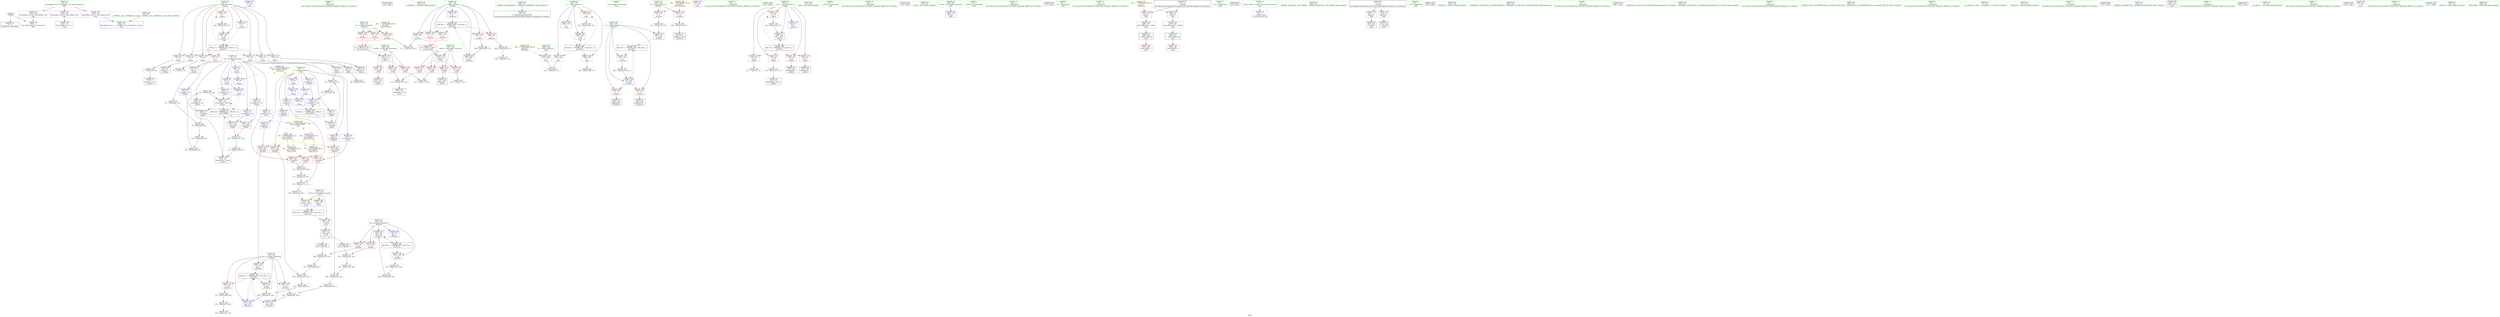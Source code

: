 digraph "SVFG" {
	label="SVFG";

	Node0x556f890fd110 [shape=record,color=grey,label="{NodeID: 0\nNullPtr}"];
	Node0x556f890fd110 -> Node0x556f8911bc30[style=solid];
	Node0x556f890fd110 -> Node0x556f891229b0[style=solid];
	Node0x556f8911ff30 [shape=record,color=grey,label="{NodeID: 263\n102 = Binary(101, 86, )\n}"];
	Node0x556f8911ff30 -> Node0x556f89122f90[style=solid];
	Node0x556f89123540 [shape=record,color=blue,label="{NodeID: 180\n143\<--160\nretval\<--\n_Z1Cii\n}"];
	Node0x556f89123540 -> Node0x556f891392a0[style=dashed];
	Node0x556f8911aff0 [shape=record,color=purple,label="{NodeID: 97\n333\<--22\n\<--.str.1\nmain\n}"];
	Node0x556f891187b0 [shape=record,color=green,label="{NodeID: 14\n160\<--1\n\<--dummyObj\nCan only get source location for instruction, argument, global var or function.}"];
	Node0x556f8914add0 [shape=record,color=black,label="{NodeID: 360\n325 = PHI()\n}"];
	Node0x556f8912bfb0 [shape=record,color=grey,label="{NodeID: 277\n252 = Binary(250, 251, )\n}"];
	Node0x556f8912bfb0 -> Node0x556f8912c130[style=solid];
	Node0x556f8911abc0 [shape=record,color=red,label="{NodeID: 111\n87\<--56\n\<--i\n_Z3prev\n}"];
	Node0x556f8911abc0 -> Node0x556f8911c1d0[style=solid];
	Node0x556f891195b0 [shape=record,color=green,label="{NodeID: 28\n56\<--57\ni\<--i_field_insensitive\n_Z3prev\n}"];
	Node0x556f891195b0 -> Node0x556f8911a950[style=solid];
	Node0x556f891195b0 -> Node0x556f8911aa20[style=solid];
	Node0x556f891195b0 -> Node0x556f8911aaf0[style=solid];
	Node0x556f891195b0 -> Node0x556f8911abc0[style=solid];
	Node0x556f891195b0 -> Node0x556f8911ac90[style=solid];
	Node0x556f891195b0 -> Node0x556f8911ad60[style=solid];
	Node0x556f891195b0 -> Node0x556f8911ae30[style=solid];
	Node0x556f891195b0 -> Node0x556f89120040[style=solid];
	Node0x556f891195b0 -> Node0x556f89122df0[style=solid];
	Node0x556f891195b0 -> Node0x556f89123060[style=solid];
	Node0x556f89120860 [shape=record,color=red,label="{NodeID: 125\n182\<--143\n\<--retval\n_Z1Cii\n}"];
	Node0x556f89120860 -> Node0x556f8911cac0[style=solid];
	Node0x556f8911a1a0 [shape=record,color=green,label="{NodeID: 42\n274\<--275\n_ZNSolsEx\<--_ZNSolsEx_field_insensitive\n}"];
	Node0x556f891213c0 [shape=record,color=red,label="{NodeID: 139\n232\<--189\n\<--m\n_Z5solvev\n|{<s0>5}}"];
	Node0x556f891213c0:s0 -> Node0x556f8914b1a0[style=solid,color=red];
	Node0x556f8911bf30 [shape=record,color=black,label="{NodeID: 56\n39\<--40\n\<--_ZNSt8ios_base4InitD1Ev\nCan only get source location for instruction, argument, global var or function.}"];
	Node0x556f8913c020 [shape=record,color=yellow,style=double,label="{NodeID: 319\n36V_1 = ENCHI(MR_36V_0)\npts\{289 \}\nFun[main]}"];
	Node0x556f8913c020 -> Node0x556f89122330[style=dashed];
	Node0x556f89121f20 [shape=record,color=red,label="{NodeID: 153\n249\<--197\n\<--i\n_Z5solvev\n|{<s0>6}}"];
	Node0x556f89121f20:s0 -> Node0x556f8914b4a0[style=solid,color=red];
	Node0x556f8911cac0 [shape=record,color=black,label="{NodeID: 70\n140\<--182\n_Z1Cii_ret\<--\n_Z1Cii\n|{<s0>5|<s1>6}}"];
	Node0x556f8911cac0:s0 -> Node0x556f8914a7d0[style=solid,color=blue];
	Node0x556f8911cac0:s1 -> Node0x556f8914a990[style=solid,color=blue];
	Node0x556f89128720 [shape=record,color=grey,label="{NodeID: 250\n127 = Binary(126, 86, )\n}"];
	Node0x556f89128720 -> Node0x556f89123200[style=solid];
	Node0x556f89122ab0 [shape=record,color=blue,label="{NodeID: 167\n60\<--62\n\<--\n_Z3prev\n}"];
	Node0x556f89122ab0 -> Node0x556f89122b80[style=dashed];
	Node0x556f8911d620 [shape=record,color=purple,label="{NodeID: 84\n206\<--8\narrayidx\<--f\n_Z5solvev\n}"];
	Node0x556f8911d620 -> Node0x556f891220c0[style=solid];
	Node0x556f890fd260 [shape=record,color=green,label="{NodeID: 1\n7\<--1\n__dso_handle\<--dummyObj\nGlob }"];
	Node0x556f8912ac30 [shape=record,color=grey,label="{NodeID: 264\n211 = Binary(70, 210, )\n}"];
	Node0x556f8912ac30 -> Node0x556f89123880[style=solid];
	Node0x556f89123610 [shape=record,color=blue,label="{NodeID: 181\n143\<--179\nretval\<--rem7\n_Z1Cii\n}"];
	Node0x556f89123610 -> Node0x556f891392a0[style=dashed];
	Node0x556f8911b0c0 [shape=record,color=purple,label="{NodeID: 98\n336\<--24\n\<--.str.2\nmain\n}"];
	Node0x556f891188b0 [shape=record,color=green,label="{NodeID: 15\n221\<--1\n\<--dummyObj\nCan only get source location for instruction, argument, global var or function.}"];
	Node0x556f8914af00 [shape=record,color=black,label="{NodeID: 361\n330 = PHI()\n}"];
	Node0x556f8912c130 [shape=record,color=grey,label="{NodeID: 278\n253 = Binary(252, 86, )\n}"];
	Node0x556f8912c130 -> Node0x556f8912b9b0[style=solid];
	Node0x556f8911ac90 [shape=record,color=red,label="{NodeID: 112\n91\<--56\n\<--i\n_Z3prev\n}"];
	Node0x556f8911ac90 -> Node0x556f8911c2a0[style=solid];
	Node0x556f89119680 [shape=record,color=green,label="{NodeID: 29\n58\<--59\ni13\<--i13_field_insensitive\n_Z3prev\n}"];
	Node0x556f89119680 -> Node0x556f89120110[style=solid];
	Node0x556f89119680 -> Node0x556f891201e0[style=solid];
	Node0x556f89119680 -> Node0x556f891202b0[style=solid];
	Node0x556f89119680 -> Node0x556f89120380[style=solid];
	Node0x556f89119680 -> Node0x556f89120450[style=solid];
	Node0x556f89119680 -> Node0x556f89123130[style=solid];
	Node0x556f89119680 -> Node0x556f891232d0[style=solid];
	Node0x556f891374a0 [shape=record,color=black,label="{NodeID: 292\nMR_22V_3 = PHI(MR_22V_5, MR_22V_2, )\npts\{192 \}\n}"];
	Node0x556f891374a0 -> Node0x556f89121560[style=dashed];
	Node0x556f891374a0 -> Node0x556f89121630[style=dashed];
	Node0x556f891374a0 -> Node0x556f89121700[style=dashed];
	Node0x556f891374a0 -> Node0x556f89123bc0[style=dashed];
	Node0x556f891374a0 -> Node0x556f89123c90[style=dashed];
	Node0x556f89120930 [shape=record,color=red,label="{NodeID: 126\n156\<--145\n\<--n.addr\n_Z1Cii\n}"];
	Node0x556f89120930 -> Node0x556f8912cbb0[style=solid];
	Node0x556f8911a2a0 [shape=record,color=green,label="{NodeID: 43\n283\<--284\nmain\<--main_field_insensitive\n}"];
	Node0x556f8913ac20 [shape=record,color=yellow,style=double,label="{NodeID: 306\n6V_1 = ENCHI(MR_6V_0)\npts\{110000 \}\nFun[_Z5solvev]|{|<s3>5|<s4>6}}"];
	Node0x556f8913ac20 -> Node0x556f891220c0[style=dashed];
	Node0x556f8913ac20 -> Node0x556f89122190[style=dashed];
	Node0x556f8913ac20 -> Node0x556f89122260[style=dashed];
	Node0x556f8913ac20:s3 -> Node0x556f8913b8c0[style=dashed,color=red];
	Node0x556f8913ac20:s4 -> Node0x556f8913b8c0[style=dashed,color=red];
	Node0x556f89121490 [shape=record,color=red,label="{NodeID: 140\n248\<--189\n\<--m\n_Z5solvev\n|{<s0>6}}"];
	Node0x556f89121490:s0 -> Node0x556f8914b1a0[style=solid,color=red];
	Node0x556f8911c030 [shape=record,color=black,label="{NodeID: 57\n79\<--77\nidxprom\<--sub\n_Z3prev\n}"];
	Node0x556f89121ff0 [shape=record,color=red,label="{NodeID: 154\n265\<--197\n\<--i\n_Z5solvev\n}"];
	Node0x556f89121ff0 -> Node0x556f8912b3b0[style=solid];
	Node0x556f8911cb90 [shape=record,color=black,label="{NodeID: 71\n205\<--204\nidxprom\<--mul\n_Z5solvev\n}"];
	Node0x556f891288a0 [shape=record,color=grey,label="{NodeID: 251\n229 = Binary(228, 70, )\n}"];
	Node0x556f891288a0 -> Node0x556f8912c5b0[style=solid];
	Node0x556f89122b80 [shape=record,color=blue,label="{NodeID: 168\n63\<--62\n\<--\n_Z3prev\n}"];
	Node0x556f89122b80 -> Node0x556f891205f0[style=dashed];
	Node0x556f89122b80 -> Node0x556f89122f90[style=dashed];
	Node0x556f89122b80 -> Node0x556f89138da0[style=dashed];
	Node0x556f8911d6f0 [shape=record,color=purple,label="{NodeID: 85\n240\<--8\narrayidx9\<--f\n_Z5solvev\n}"];
	Node0x556f8911d6f0 -> Node0x556f89122190[style=solid];
	Node0x556f89117830 [shape=record,color=green,label="{NodeID: 2\n16\<--1\n_ZSt3cin\<--dummyObj\nGlob }"];
	Node0x556f8912adb0 [shape=record,color=grey,label="{NodeID: 265\n134 = Binary(133, 78, )\n}"];
	Node0x556f8912adb0 -> Node0x556f891232d0[style=solid];
	Node0x556f891236e0 [shape=record,color=blue,label="{NodeID: 182\n191\<--207\nans\<--\n_Z5solvev\n}"];
	Node0x556f891236e0 -> Node0x556f891374a0[style=dashed];
	Node0x556f8911b190 [shape=record,color=purple,label="{NodeID: 99\n362\<--26\nllvm.global_ctors_0\<--llvm.global_ctors\nGlob }"];
	Node0x556f8911b190 -> Node0x556f89122810[style=solid];
	Node0x556f891189b0 [shape=record,color=green,label="{NodeID: 16\n225\<--1\n\<--dummyObj\nCan only get source location for instruction, argument, global var or function.}"];
	Node0x556f8914b000 [shape=record,color=black,label="{NodeID: 362\n334 = PHI()\n}"];
	Node0x556f8912c2b0 [shape=record,color=grey,label="{NodeID: 279\n96 = Binary(86, 95, )\n}"];
	Node0x556f8911ad60 [shape=record,color=red,label="{NodeID: 113\n94\<--56\n\<--i\n_Z3prev\n}"];
	Node0x556f8911ad60 -> Node0x556f8911c370[style=solid];
	Node0x556f89119750 [shape=record,color=green,label="{NodeID: 30\n138\<--139\n_Z1Cii\<--_Z1Cii_field_insensitive\n}"];
	Node0x556f891379a0 [shape=record,color=black,label="{NodeID: 293\nMR_24V_3 = PHI(MR_24V_4, MR_24V_2, )\npts\{194 \}\n}"];
	Node0x556f891379a0 -> Node0x556f891217d0[style=dashed];
	Node0x556f891379a0 -> Node0x556f89123af0[style=dashed];
	Node0x556f89120a00 [shape=record,color=red,label="{NodeID: 127\n162\<--145\n\<--n.addr\n_Z1Cii\n}"];
	Node0x556f89120a00 -> Node0x556f8911c850[style=solid];
	Node0x556f8911a3a0 [shape=record,color=green,label="{NodeID: 44\n286\<--287\nretval\<--retval_field_insensitive\nmain\n}"];
	Node0x556f8911a3a0 -> Node0x556f89123e30[style=solid];
	Node0x556f8913ad00 [shape=record,color=yellow,style=double,label="{NodeID: 307\n8V_1 = ENCHI(MR_8V_0)\npts\{150000 \}\nFun[_Z5solvev]|{<s0>5|<s1>6}}"];
	Node0x556f8913ad00:s0 -> Node0x556f8913b9a0[style=dashed,color=red];
	Node0x556f8913ad00:s1 -> Node0x556f8913b9a0[style=dashed,color=red];
	Node0x556f89121560 [shape=record,color=red,label="{NodeID: 141\n244\<--191\n\<--ans\n_Z5solvev\n}"];
	Node0x556f89121560 -> Node0x556f8912c430[style=solid];
	Node0x556f8911c100 [shape=record,color=black,label="{NodeID: 58\n83\<--82\nconv\<--\n_Z3prev\n}"];
	Node0x556f8911c100 -> Node0x556f8911f030[style=solid];
	Node0x556f8913c1e0 [shape=record,color=yellow,style=double,label="{NodeID: 321\n40V_1 = ENCHI(MR_40V_0)\npts\{110000 150000 \}\nFun[main]|{<s0>11|<s1>11}}"];
	Node0x556f8913c1e0:s0 -> Node0x556f89122ab0[style=dashed,color=red];
	Node0x556f8913c1e0:s1 -> Node0x556f89122c50[style=dashed,color=red];
	Node0x556f891220c0 [shape=record,color=red,label="{NodeID: 155\n207\<--206\n\<--arrayidx\n_Z5solvev\n}"];
	Node0x556f891220c0 -> Node0x556f891236e0[style=solid];
	Node0x556f8911cc60 [shape=record,color=black,label="{NodeID: 72\n239\<--238\nidxprom8\<--\n_Z5solvev\n}"];
	Node0x556f89128a20 [shape=record,color=grey,label="{NodeID: 252\n77 = Binary(76, 78, )\n}"];
	Node0x556f89128a20 -> Node0x556f8911c030[style=solid];
	Node0x556f89122c50 [shape=record,color=blue,label="{NodeID: 169\n65\<--62\n\<--\n_Z3prev\n}"];
	Node0x556f89122c50 -> Node0x556f89122d20[style=dashed];
	Node0x556f8911d7c0 [shape=record,color=purple,label="{NodeID: 86\n256\<--8\narrayidx16\<--f\n_Z5solvev\n}"];
	Node0x556f8911d7c0 -> Node0x556f89122260[style=solid];
	Node0x556f891178c0 [shape=record,color=green,label="{NodeID: 3\n19\<--1\n_ZSt4cout\<--dummyObj\nGlob }"];
	Node0x556f8912af30 [shape=record,color=grey,label="{NodeID: 266\n270 = Binary(269, 86, )\n}"];
	Node0x556f8912af30 -> Node0x556f8912b0b0[style=solid];
	Node0x556f891237b0 [shape=record,color=blue,label="{NodeID: 183\n193\<--62\npw\<--\n_Z5solvev\n}"];
	Node0x556f891237b0 -> Node0x556f891379a0[style=dashed];
	Node0x556f8911b290 [shape=record,color=purple,label="{NodeID: 100\n363\<--26\nllvm.global_ctors_1\<--llvm.global_ctors\nGlob }"];
	Node0x556f8911b290 -> Node0x556f891228e0[style=solid];
	Node0x556f89118ab0 [shape=record,color=green,label="{NodeID: 17\n294\<--1\n\<--dummyObj\nCan only get source location for instruction, argument, global var or function.}"];
	Node0x556f8914b0d0 [shape=record,color=black,label="{NodeID: 363\n337 = PHI()\n}"];
	Node0x556f8912c430 [shape=record,color=grey,label="{NodeID: 280\n245 = Binary(244, 243, )\n}"];
	Node0x556f8912c430 -> Node0x556f89123bc0[style=solid];
	Node0x556f8911ae30 [shape=record,color=red,label="{NodeID: 114\n103\<--56\n\<--i\n_Z3prev\n}"];
	Node0x556f8911ae30 -> Node0x556f8911c440[style=solid];
	Node0x556f89119850 [shape=record,color=green,label="{NodeID: 31\n143\<--144\nretval\<--retval_field_insensitive\n_Z1Cii\n}"];
	Node0x556f89119850 -> Node0x556f89120860[style=solid];
	Node0x556f89119850 -> Node0x556f89123540[style=solid];
	Node0x556f89119850 -> Node0x556f89123610[style=solid];
	Node0x556f89137ea0 [shape=record,color=black,label="{NodeID: 294\nMR_26V_3 = PHI(MR_26V_4, MR_26V_2, )\npts\{196 \}\n}"];
	Node0x556f89137ea0 -> Node0x556f89121a40[style=dashed];
	Node0x556f89137ea0 -> Node0x556f89123a20[style=dashed];
	Node0x556f89120ad0 [shape=record,color=red,label="{NodeID: 128\n172\<--145\n\<--n.addr\n_Z1Cii\n}"];
	Node0x556f89120ad0 -> Node0x556f89127fa0[style=solid];
	Node0x556f8911a470 [shape=record,color=green,label="{NodeID: 45\n288\<--289\nn\<--n_field_insensitive\nmain\n}"];
	Node0x556f8911a470 -> Node0x556f89122330[style=solid];
	Node0x556f89121630 [shape=record,color=red,label="{NodeID: 142\n260\<--191\n\<--ans\n_Z5solvev\n}"];
	Node0x556f89121630 -> Node0x556f8912b830[style=solid];
	Node0x556f8911c1d0 [shape=record,color=black,label="{NodeID: 59\n88\<--87\nidxprom1\<--\n_Z3prev\n}"];
	Node0x556f89122190 [shape=record,color=red,label="{NodeID: 156\n241\<--240\n\<--arrayidx9\n_Z5solvev\n}"];
	Node0x556f89122190 -> Node0x556f89128120[style=solid];
	Node0x556f8911cd30 [shape=record,color=black,label="{NodeID: 73\n255\<--254\nidxprom15\<--\n_Z5solvev\n}"];
	Node0x556f8911f030 [shape=record,color=grey,label="{NodeID: 253\n84 = Binary(81, 83, )\n}"];
	Node0x556f8911f030 -> Node0x556f8912bb30[style=solid];
	Node0x556f89122d20 [shape=record,color=blue,label="{NodeID: 170\n67\<--62\n\<--\n_Z3prev\n}"];
	Node0x556f89122d20 -> Node0x556f891365a0[style=dashed];
	Node0x556f8911d890 [shape=record,color=purple,label="{NodeID: 87\n60\<--12\n\<--inv\n_Z3prev\n}"];
	Node0x556f8911d890 -> Node0x556f89122ab0[style=solid];
	Node0x556f89117950 [shape=record,color=green,label="{NodeID: 4\n20\<--1\n.str\<--dummyObj\nGlob }"];
	Node0x556f8913e8d0 [shape=record,color=yellow,style=double,label="{NodeID: 350\n40V_2 = CSCHI(MR_40V_1)\npts\{110000 150000 \}\nCS[]|{<s0>16|<s1>16}}"];
	Node0x556f8913e8d0:s0 -> Node0x556f8913ac20[style=dashed,color=red];
	Node0x556f8913e8d0:s1 -> Node0x556f8913ad00[style=dashed,color=red];
	Node0x556f8912b0b0 [shape=record,color=grey,label="{NodeID: 267\n271 = Binary(270, 86, )\n}"];
	Node0x556f8912b0b0 -> Node0x556f8912b230[style=solid];
	Node0x556f89123880 [shape=record,color=blue,label="{NodeID: 184\n195\<--211\nx\<--mul2\n_Z5solvev\n}"];
	Node0x556f89123880 -> Node0x556f89137ea0[style=dashed];
	Node0x556f8911b390 [shape=record,color=purple,label="{NodeID: 101\n364\<--26\nllvm.global_ctors_2\<--llvm.global_ctors\nGlob }"];
	Node0x556f8911b390 -> Node0x556f891229b0[style=solid];
	Node0x556f89118bb0 [shape=record,color=green,label="{NodeID: 18\n313\<--1\n\<--dummyObj\nCan only get source location for instruction, argument, global var or function.}"];
	Node0x556f8914b1a0 [shape=record,color=black,label="{NodeID: 364\n141 = PHI(232, 248, )\n0th arg _Z1Cii }"];
	Node0x556f8914b1a0 -> Node0x556f891233a0[style=solid];
	Node0x556f8912c5b0 [shape=record,color=grey,label="{NodeID: 281\n230 = cmp(229, 153, )\n}"];
	Node0x556f89120040 [shape=record,color=red,label="{NodeID: 115\n108\<--56\n\<--i\n_Z3prev\n}"];
	Node0x556f89120040 -> Node0x556f8911f330[style=solid];
	Node0x556f89119920 [shape=record,color=green,label="{NodeID: 32\n145\<--146\nn.addr\<--n.addr_field_insensitive\n_Z1Cii\n}"];
	Node0x556f89119920 -> Node0x556f89120930[style=solid];
	Node0x556f89119920 -> Node0x556f89120a00[style=solid];
	Node0x556f89119920 -> Node0x556f89120ad0[style=solid];
	Node0x556f89119920 -> Node0x556f891233a0[style=solid];
	Node0x556f891383a0 [shape=record,color=black,label="{NodeID: 295\nMR_28V_3 = PHI(MR_28V_4, MR_28V_2, )\npts\{198 \}\n}"];
	Node0x556f891383a0 -> Node0x556f89121cb0[style=dashed];
	Node0x556f891383a0 -> Node0x556f89121d80[style=dashed];
	Node0x556f891383a0 -> Node0x556f89121e50[style=dashed];
	Node0x556f891383a0 -> Node0x556f89121f20[style=dashed];
	Node0x556f891383a0 -> Node0x556f89121ff0[style=dashed];
	Node0x556f891383a0 -> Node0x556f89123d60[style=dashed];
	Node0x556f89120ba0 [shape=record,color=red,label="{NodeID: 129\n151\<--147\n\<--r.addr\n_Z1Cii\n}"];
	Node0x556f89120ba0 -> Node0x556f8912c8b0[style=solid];
	Node0x556f8911a540 [shape=record,color=green,label="{NodeID: 46\n290\<--291\ni\<--i_field_insensitive\nmain\n}"];
	Node0x556f8911a540 -> Node0x556f89122400[style=solid];
	Node0x556f8911a540 -> Node0x556f891224d0[style=solid];
	Node0x556f8911a540 -> Node0x556f891225a0[style=solid];
	Node0x556f8911a540 -> Node0x556f8911dfe0[style=solid];
	Node0x556f8911a540 -> Node0x556f8911e0b0[style=solid];
	Node0x556f89121700 [shape=record,color=red,label="{NodeID: 143\n269\<--191\n\<--ans\n_Z5solvev\n}"];
	Node0x556f89121700 -> Node0x556f8912af30[style=solid];
	Node0x556f8911c2a0 [shape=record,color=black,label="{NodeID: 60\n92\<--91\nconv3\<--\n_Z3prev\n}"];
	Node0x556f8911c2a0 -> Node0x556f8912bcb0[style=solid];
	Node0x556f89127820 [shape=record,color=grey,label="{NodeID: 240\n171 = Binary(170, 86, )\n}"];
	Node0x556f89127820 -> Node0x556f891282a0[style=solid];
	Node0x556f89122260 [shape=record,color=red,label="{NodeID: 157\n257\<--256\n\<--arrayidx16\n_Z5solvev\n}"];
	Node0x556f89122260 -> Node0x556f8912b9b0[style=solid];
	Node0x556f8911ce00 [shape=record,color=black,label="{NodeID: 74\n299\<--298\n\<--vbase.offset.ptr\nmain\n}"];
	Node0x556f8911ce00 -> Node0x556f89122670[style=solid];
	Node0x556f8911f1b0 [shape=record,color=grey,label="{NodeID: 254\n204 = Binary(70, 203, )\n}"];
	Node0x556f8911f1b0 -> Node0x556f8911cb90[style=solid];
	Node0x556f89122df0 [shape=record,color=blue,label="{NodeID: 171\n56\<--70\ni\<--\n_Z3prev\n}"];
	Node0x556f89122df0 -> Node0x556f891360a0[style=dashed];
	Node0x556f8911d960 [shape=record,color=purple,label="{NodeID: 88\n63\<--12\n\<--inv\n_Z3prev\n}"];
	Node0x556f8911d960 -> Node0x556f89122b80[style=solid];
	Node0x556f891182a0 [shape=record,color=green,label="{NodeID: 5\n22\<--1\n.str.1\<--dummyObj\nGlob }"];
	Node0x556f88ded8b0 [shape=record,color=black,label="{NodeID: 351\n38 = PHI()\n}"];
	Node0x556f8912b230 [shape=record,color=grey,label="{NodeID: 268\n272 = Binary(271, 86, )\n}"];
	Node0x556f89123950 [shape=record,color=blue,label="{NodeID: 185\n197\<--78\ni\<--\n_Z5solvev\n}"];
	Node0x556f89123950 -> Node0x556f891383a0[style=dashed];
	Node0x556f8911b490 [shape=record,color=purple,label="{NodeID: 102\n298\<--297\nvbase.offset.ptr\<--vtable\nmain\n}"];
	Node0x556f8911b490 -> Node0x556f8911ce00[style=solid];
	Node0x556f89118cb0 [shape=record,color=green,label="{NodeID: 19\n4\<--6\n_ZStL8__ioinit\<--_ZStL8__ioinit_field_insensitive\nGlob }"];
	Node0x556f89118cb0 -> Node0x556f8911d140[style=solid];
	Node0x556f8914b4a0 [shape=record,color=black,label="{NodeID: 365\n142 = PHI(233, 249, )\n1st arg _Z1Cii }"];
	Node0x556f8914b4a0 -> Node0x556f89123470[style=solid];
	Node0x556f8912c730 [shape=record,color=grey,label="{NodeID: 282\n217 = cmp(215, 216, )\n}"];
	Node0x556f89120110 [shape=record,color=red,label="{NodeID: 116\n114\<--58\n\<--i13\n_Z3prev\n}"];
	Node0x556f89120110 -> Node0x556f8912ceb0[style=solid];
	Node0x556f891199f0 [shape=record,color=green,label="{NodeID: 33\n147\<--148\nr.addr\<--r.addr_field_insensitive\n_Z1Cii\n}"];
	Node0x556f891199f0 -> Node0x556f89120ba0[style=solid];
	Node0x556f891199f0 -> Node0x556f89120c70[style=solid];
	Node0x556f891199f0 -> Node0x556f89120d40[style=solid];
	Node0x556f891199f0 -> Node0x556f89120e10[style=solid];
	Node0x556f891199f0 -> Node0x556f89123470[style=solid];
	Node0x556f891388a0 [shape=record,color=black,label="{NodeID: 296\nMR_4V_3 = PHI(MR_4V_4, MR_4V_2, )\npts\{59 \}\n}"];
	Node0x556f891388a0 -> Node0x556f89120110[style=dashed];
	Node0x556f891388a0 -> Node0x556f891201e0[style=dashed];
	Node0x556f891388a0 -> Node0x556f891202b0[style=dashed];
	Node0x556f891388a0 -> Node0x556f89120380[style=dashed];
	Node0x556f891388a0 -> Node0x556f89120450[style=dashed];
	Node0x556f891388a0 -> Node0x556f891232d0[style=dashed];
	Node0x556f89120c70 [shape=record,color=red,label="{NodeID: 130\n155\<--147\n\<--r.addr\n_Z1Cii\n}"];
	Node0x556f89120c70 -> Node0x556f8912cbb0[style=solid];
	Node0x556f8911a610 [shape=record,color=green,label="{NodeID: 47\n295\<--296\n_ZNSt8ios_base15sync_with_stdioEb\<--_ZNSt8ios_base15sync_with_stdioEb_field_insensitive\n}"];
	Node0x556f891217d0 [shape=record,color=red,label="{NodeID: 144\n223\<--193\n\<--pw\n_Z5solvev\n}"];
	Node0x556f891217d0 -> Node0x556f891285a0[style=solid];
	Node0x556f8911c370 [shape=record,color=black,label="{NodeID: 61\n95\<--94\nconv4\<--\n_Z3prev\n}"];
	Node0x556f8911c370 -> Node0x556f8912c2b0[style=solid];
	Node0x556f891279a0 [shape=record,color=grey,label="{NodeID: 241\n170 = Binary(165, 169, )\n}"];
	Node0x556f891279a0 -> Node0x556f89127820[style=solid];
	Node0x556f89122330 [shape=record,color=red,label="{NodeID: 158\n321\<--288\n\<--n\nmain\n}"];
	Node0x556f89122330 -> Node0x556f8912cd30[style=solid];
	Node0x556f8911ced0 [shape=record,color=black,label="{NodeID: 75\n302\<--301\n\<--add.ptr\nmain\n}"];
	Node0x556f8911f330 [shape=record,color=grey,label="{NodeID: 255\n109 = Binary(108, 78, )\n}"];
	Node0x556f8911f330 -> Node0x556f89123060[style=solid];
	Node0x556f89122ec0 [shape=record,color=blue,label="{NodeID: 172\n89\<--85\narrayidx2\<--rem\n_Z3prev\n}"];
	Node0x556f89122ec0 -> Node0x556f891365a0[style=dashed];
	Node0x556f8911da30 [shape=record,color=purple,label="{NodeID: 89\n97\<--12\narrayidx6\<--inv\n_Z3prev\n}"];
	Node0x556f8911da30 -> Node0x556f891205f0[style=solid];
	Node0x556f89118330 [shape=record,color=green,label="{NodeID: 6\n24\<--1\n.str.2\<--dummyObj\nGlob }"];
	Node0x556f8914a5a0 [shape=record,color=black,label="{NodeID: 352\n199 = PHI()\n}"];
	Node0x556f8912b3b0 [shape=record,color=grey,label="{NodeID: 269\n266 = Binary(265, 78, )\n}"];
	Node0x556f8912b3b0 -> Node0x556f89123d60[style=solid];
	Node0x556f89123a20 [shape=record,color=blue,label="{NodeID: 186\n195\<--220\nx\<--dec\n_Z5solvev\n}"];
	Node0x556f89123a20 -> Node0x556f89121b10[style=dashed];
	Node0x556f89123a20 -> Node0x556f89121be0[style=dashed];
	Node0x556f89123a20 -> Node0x556f89137ea0[style=dashed];
	Node0x556f8911b560 [shape=record,color=purple,label="{NodeID: 103\n307\<--306\nvbase.offset.ptr3\<--vtable2\nmain\n}"];
	Node0x556f8911b560 -> Node0x556f8911cfa0[style=solid];
	Node0x556f89118db0 [shape=record,color=green,label="{NodeID: 20\n8\<--11\nf\<--f_field_insensitive\nGlob }"];
	Node0x556f89118db0 -> Node0x556f8911d210[style=solid];
	Node0x556f89118db0 -> Node0x556f8911d2e0[style=solid];
	Node0x556f89118db0 -> Node0x556f8911d3b0[style=solid];
	Node0x556f89118db0 -> Node0x556f8911d480[style=solid];
	Node0x556f89118db0 -> Node0x556f8911d550[style=solid];
	Node0x556f89118db0 -> Node0x556f8911d620[style=solid];
	Node0x556f89118db0 -> Node0x556f8911d6f0[style=solid];
	Node0x556f89118db0 -> Node0x556f8911d7c0[style=solid];
	Node0x556f8912c8b0 [shape=record,color=grey,label="{NodeID: 283\n152 = cmp(151, 153, )\n}"];
	Node0x556f891201e0 [shape=record,color=red,label="{NodeID: 117\n117\<--58\n\<--i13\n_Z3prev\n}"];
	Node0x556f891201e0 -> Node0x556f8912b530[style=solid];
	Node0x556f89119ac0 [shape=record,color=green,label="{NodeID: 34\n184\<--185\n_Z5solvev\<--_Z5solvev_field_insensitive\n}"];
	Node0x556f89138da0 [shape=record,color=black,label="{NodeID: 297\nMR_8V_6 = PHI(MR_8V_7, MR_8V_4, )\npts\{150000 \}\n|{|<s3>11}}"];
	Node0x556f89138da0 -> Node0x556f891206c0[style=dashed];
	Node0x556f89138da0 -> Node0x556f89120790[style=dashed];
	Node0x556f89138da0 -> Node0x556f89123200[style=dashed];
	Node0x556f89138da0:s3 -> Node0x556f8913e8d0[style=dashed,color=blue];
	Node0x556f89120d40 [shape=record,color=red,label="{NodeID: 131\n166\<--147\n\<--r.addr\n_Z1Cii\n}"];
	Node0x556f89120d40 -> Node0x556f8911c920[style=solid];
	Node0x556f8911b730 [shape=record,color=green,label="{NodeID: 48\n304\<--305\n_ZNSt9basic_iosIcSt11char_traitsIcEE3tieEPSo\<--_ZNSt9basic_iosIcSt11char_traitsIcEE3tieEPSo_field_insensitive\n}"];
	Node0x556f8913b8c0 [shape=record,color=yellow,style=double,label="{NodeID: 311\n6V_1 = ENCHI(MR_6V_0)\npts\{110000 \}\nFun[_Z1Cii]}"];
	Node0x556f8913b8c0 -> Node0x556f89120ee0[style=dashed];
	Node0x556f891218a0 [shape=record,color=red,label="{NodeID: 145\n235\<--193\n\<--pw\n_Z5solvev\n}"];
	Node0x556f891218a0 -> Node0x556f89127ca0[style=solid];
	Node0x556f8911c440 [shape=record,color=black,label="{NodeID: 62\n104\<--103\nidxprom11\<--\n_Z3prev\n}"];
	Node0x556f89127b20 [shape=record,color=grey,label="{NodeID: 242\n237 = Binary(236, 86, )\n}"];
	Node0x556f89127b20 -> Node0x556f89128120[style=solid];
	Node0x556f89122400 [shape=record,color=red,label="{NodeID: 159\n320\<--290\n\<--i\nmain\n}"];
	Node0x556f89122400 -> Node0x556f8912cd30[style=solid];
	Node0x556f8911cfa0 [shape=record,color=black,label="{NodeID: 76\n308\<--307\n\<--vbase.offset.ptr3\nmain\n}"];
	Node0x556f8911cfa0 -> Node0x556f89122740[style=solid];
	Node0x556f8911f4b0 [shape=record,color=grey,label="{NodeID: 256\n340 = Binary(339, 78, )\n}"];
	Node0x556f8911f4b0 -> Node0x556f8911e0b0[style=solid];
	Node0x556f89122f90 [shape=record,color=blue,label="{NodeID: 173\n105\<--102\narrayidx12\<--rem10\n_Z3prev\n}"];
	Node0x556f89122f90 -> Node0x556f891205f0[style=dashed];
	Node0x556f89122f90 -> Node0x556f89122f90[style=dashed];
	Node0x556f89122f90 -> Node0x556f89138da0[style=dashed];
	Node0x556f8911db00 [shape=record,color=purple,label="{NodeID: 90\n105\<--12\narrayidx12\<--inv\n_Z3prev\n}"];
	Node0x556f8911db00 -> Node0x556f89122f90[style=solid];
	Node0x556f891183c0 [shape=record,color=green,label="{NodeID: 7\n27\<--1\n\<--dummyObj\nCan only get source location for instruction, argument, global var or function.}"];
	Node0x556f8914a700 [shape=record,color=black,label="{NodeID: 353\n202 = PHI()\n}"];
	Node0x556f8912b530 [shape=record,color=grey,label="{NodeID: 270\n118 = Binary(117, 78, )\n}"];
	Node0x556f8912b530 -> Node0x556f8911c510[style=solid];
	Node0x556f89123af0 [shape=record,color=blue,label="{NodeID: 187\n193\<--226\npw\<--rem\n_Z5solvev\n}"];
	Node0x556f89123af0 -> Node0x556f891218a0[style=dashed];
	Node0x556f89123af0 -> Node0x556f89121970[style=dashed];
	Node0x556f89123af0 -> Node0x556f891379a0[style=dashed];
	Node0x556f8911b630 [shape=record,color=purple,label="{NodeID: 104\n301\<--17\nadd.ptr\<--\nmain\n}"];
	Node0x556f8911b630 -> Node0x556f8911ced0[style=solid];
	Node0x556f89118eb0 [shape=record,color=green,label="{NodeID: 21\n12\<--15\ninv\<--inv_field_insensitive\nGlob }"];
	Node0x556f89118eb0 -> Node0x556f8911d890[style=solid];
	Node0x556f89118eb0 -> Node0x556f8911d960[style=solid];
	Node0x556f89118eb0 -> Node0x556f8911da30[style=solid];
	Node0x556f89118eb0 -> Node0x556f8911db00[style=solid];
	Node0x556f89118eb0 -> Node0x556f8911dbd0[style=solid];
	Node0x556f89118eb0 -> Node0x556f8911dca0[style=solid];
	Node0x556f89118eb0 -> Node0x556f8911dd70[style=solid];
	Node0x556f89118eb0 -> Node0x556f8911de40[style=solid];
	Node0x556f89118eb0 -> Node0x556f8911df10[style=solid];
	Node0x556f8912ca30 [shape=record,color=grey,label="{NodeID: 284\n73 = cmp(72, 74, )\n}"];
	Node0x556f891202b0 [shape=record,color=red,label="{NodeID: 118\n122\<--58\n\<--i13\n_Z3prev\n}"];
	Node0x556f891202b0 -> Node0x556f8911c5e0[style=solid];
	Node0x556f89119bc0 [shape=record,color=green,label="{NodeID: 35\n187\<--188\nn\<--n_field_insensitive\n_Z5solvev\n}"];
	Node0x556f89119bc0 -> Node0x556f89121150[style=solid];
	Node0x556f89119bc0 -> Node0x556f89121220[style=solid];
	Node0x556f891392a0 [shape=record,color=black,label="{NodeID: 298\nMR_10V_3 = PHI(MR_10V_4, MR_10V_2, )\npts\{144 \}\n}"];
	Node0x556f891392a0 -> Node0x556f89120860[style=dashed];
	Node0x556f89120e10 [shape=record,color=red,label="{NodeID: 132\n173\<--147\n\<--r.addr\n_Z1Cii\n}"];
	Node0x556f89120e10 -> Node0x556f89127fa0[style=solid];
	Node0x556f8911b830 [shape=record,color=green,label="{NodeID: 49\n314\<--315\n_ZNSt9basic_iosIcSt11char_traitsIcEE10exceptionsESt12_Ios_Iostate\<--_ZNSt9basic_iosIcSt11char_traitsIcEE10exceptionsESt12_Ios_Iostate_field_insensitive\n}"];
	Node0x556f8913b9a0 [shape=record,color=yellow,style=double,label="{NodeID: 312\n8V_1 = ENCHI(MR_8V_0)\npts\{150000 \}\nFun[_Z1Cii]}"];
	Node0x556f8913b9a0 -> Node0x556f89120fb0[style=dashed];
	Node0x556f8913b9a0 -> Node0x556f89121080[style=dashed];
	Node0x556f89121970 [shape=record,color=red,label="{NodeID: 146\n251\<--193\n\<--pw\n_Z5solvev\n}"];
	Node0x556f89121970 -> Node0x556f8912bfb0[style=solid];
	Node0x556f8911c510 [shape=record,color=black,label="{NodeID: 63\n119\<--118\nidxprom18\<--sub17\n_Z3prev\n}"];
	Node0x556f89127ca0 [shape=record,color=grey,label="{NodeID: 243\n236 = Binary(234, 235, )\n}"];
	Node0x556f89127ca0 -> Node0x556f89127b20[style=solid];
	Node0x556f891224d0 [shape=record,color=red,label="{NodeID: 160\n328\<--290\n\<--i\nmain\n}"];
	Node0x556f891224d0 -> Node0x556f8911fdb0[style=solid];
	Node0x556f8911d070 [shape=record,color=black,label="{NodeID: 77\n311\<--310\n\<--add.ptr5\nmain\n}"];
	Node0x556f8911f630 [shape=record,color=grey,label="{NodeID: 257\n126 = Binary(121, 125, )\n}"];
	Node0x556f8911f630 -> Node0x556f89128720[style=solid];
	Node0x556f89123060 [shape=record,color=blue,label="{NodeID: 174\n56\<--109\ni\<--inc\n_Z3prev\n}"];
	Node0x556f89123060 -> Node0x556f891360a0[style=dashed];
	Node0x556f8911dbd0 [shape=record,color=purple,label="{NodeID: 91\n120\<--12\narrayidx19\<--inv\n_Z3prev\n}"];
	Node0x556f8911dbd0 -> Node0x556f891206c0[style=solid];
	Node0x556f89118450 [shape=record,color=green,label="{NodeID: 8\n62\<--1\n\<--dummyObj\nCan only get source location for instruction, argument, global var or function.}"];
	Node0x556f8914a7d0 [shape=record,color=black,label="{NodeID: 354\n234 = PHI(140, )\n}"];
	Node0x556f8914a7d0 -> Node0x556f89127ca0[style=solid];
	Node0x556f8912b6b0 [shape=record,color=grey,label="{NodeID: 271\n259 = Binary(258, 86, )\n}"];
	Node0x556f8912b6b0 -> Node0x556f8912b830[style=solid];
	Node0x556f89123bc0 [shape=record,color=blue,label="{NodeID: 188\n191\<--245\nans\<--sub\n_Z5solvev\n}"];
	Node0x556f89123bc0 -> Node0x556f891374a0[style=dashed];
	Node0x556f8911a6e0 [shape=record,color=purple,label="{NodeID: 105\n310\<--17\nadd.ptr5\<--\nmain\n}"];
	Node0x556f8911a6e0 -> Node0x556f8911d070[style=solid];
	Node0x556f89118fb0 [shape=record,color=green,label="{NodeID: 22\n26\<--30\nllvm.global_ctors\<--llvm.global_ctors_field_insensitive\nGlob }"];
	Node0x556f89118fb0 -> Node0x556f8911b190[style=solid];
	Node0x556f89118fb0 -> Node0x556f8911b290[style=solid];
	Node0x556f89118fb0 -> Node0x556f8911b390[style=solid];
	Node0x556f8912cbb0 [shape=record,color=grey,label="{NodeID: 285\n157 = cmp(155, 156, )\n}"];
	Node0x556f89120380 [shape=record,color=red,label="{NodeID: 119\n128\<--58\n\<--i13\n_Z3prev\n}"];
	Node0x556f89120380 -> Node0x556f8911c6b0[style=solid];
	Node0x556f89119c90 [shape=record,color=green,label="{NodeID: 36\n189\<--190\nm\<--m_field_insensitive\n_Z5solvev\n}"];
	Node0x556f89119c90 -> Node0x556f891212f0[style=solid];
	Node0x556f89119c90 -> Node0x556f891213c0[style=solid];
	Node0x556f89119c90 -> Node0x556f89121490[style=solid];
	Node0x556f891397a0 [shape=record,color=black,label="{NodeID: 299\nMR_38V_3 = PHI(MR_38V_4, MR_38V_2, )\npts\{291 \}\n}"];
	Node0x556f891397a0 -> Node0x556f89122400[style=dashed];
	Node0x556f891397a0 -> Node0x556f891224d0[style=dashed];
	Node0x556f891397a0 -> Node0x556f891225a0[style=dashed];
	Node0x556f891397a0 -> Node0x556f8911e0b0[style=dashed];
	Node0x556f89120ee0 [shape=record,color=red,label="{NodeID: 133\n165\<--164\n\<--arrayidx\n_Z1Cii\n}"];
	Node0x556f89120ee0 -> Node0x556f891279a0[style=solid];
	Node0x556f8911b930 [shape=record,color=green,label="{NodeID: 50\n326\<--327\n_ZStlsISt11char_traitsIcEERSt13basic_ostreamIcT_ES5_PKc\<--_ZStlsISt11char_traitsIcEERSt13basic_ostreamIcT_ES5_PKc_field_insensitive\n}"];
	Node0x556f89121a40 [shape=record,color=red,label="{NodeID: 147\n219\<--195\n\<--x\n_Z5solvev\n}"];
	Node0x556f89121a40 -> Node0x556f8911f7b0[style=solid];
	Node0x556f8911c5e0 [shape=record,color=black,label="{NodeID: 64\n123\<--122\nidxprom20\<--\n_Z3prev\n}"];
	Node0x556f89127e20 [shape=record,color=grey,label="{NodeID: 244\n243 = Binary(242, 86, )\n}"];
	Node0x556f89127e20 -> Node0x556f8912c430[style=solid];
	Node0x556f891225a0 [shape=record,color=red,label="{NodeID: 161\n339\<--290\n\<--i\nmain\n}"];
	Node0x556f891225a0 -> Node0x556f8911f4b0[style=solid];
	Node0x556f8911d140 [shape=record,color=purple,label="{NodeID: 78\n37\<--4\n\<--_ZStL8__ioinit\n__cxx_global_var_init\n}"];
	Node0x556f8911f7b0 [shape=record,color=grey,label="{NodeID: 258\n220 = Binary(219, 221, )\n}"];
	Node0x556f8911f7b0 -> Node0x556f89123a20[style=solid];
	Node0x556f89123130 [shape=record,color=blue,label="{NodeID: 175\n58\<--70\ni13\<--\n_Z3prev\n}"];
	Node0x556f89123130 -> Node0x556f891388a0[style=dashed];
	Node0x556f8911dca0 [shape=record,color=purple,label="{NodeID: 92\n124\<--12\narrayidx21\<--inv\n_Z3prev\n}"];
	Node0x556f8911dca0 -> Node0x556f89120790[style=solid];
	Node0x556f891184e0 [shape=record,color=green,label="{NodeID: 9\n70\<--1\n\<--dummyObj\nCan only get source location for instruction, argument, global var or function.}"];
	Node0x556f8914a990 [shape=record,color=black,label="{NodeID: 355\n250 = PHI(140, )\n}"];
	Node0x556f8914a990 -> Node0x556f8912bfb0[style=solid];
	Node0x556f8912b830 [shape=record,color=grey,label="{NodeID: 272\n261 = Binary(260, 259, )\n}"];
	Node0x556f8912b830 -> Node0x556f89123c90[style=solid];
	Node0x556f89123c90 [shape=record,color=blue,label="{NodeID: 189\n191\<--261\nans\<--add\n_Z5solvev\n}"];
	Node0x556f89123c90 -> Node0x556f891374a0[style=dashed];
	Node0x556f8911a7b0 [shape=record,color=red,label="{NodeID: 106\n297\<--18\nvtable\<--\nmain\n}"];
	Node0x556f8911a7b0 -> Node0x556f8911b490[style=solid];
	Node0x556f891190b0 [shape=record,color=green,label="{NodeID: 23\n31\<--32\n__cxx_global_var_init\<--__cxx_global_var_init_field_insensitive\n}"];
	Node0x556f8912cd30 [shape=record,color=grey,label="{NodeID: 286\n322 = cmp(320, 321, )\n}"];
	Node0x556f89120450 [shape=record,color=red,label="{NodeID: 120\n133\<--58\n\<--i13\n_Z3prev\n}"];
	Node0x556f89120450 -> Node0x556f8912adb0[style=solid];
	Node0x556f89119d60 [shape=record,color=green,label="{NodeID: 37\n191\<--192\nans\<--ans_field_insensitive\n_Z5solvev\n}"];
	Node0x556f89119d60 -> Node0x556f89121560[style=solid];
	Node0x556f89119d60 -> Node0x556f89121630[style=solid];
	Node0x556f89119d60 -> Node0x556f89121700[style=solid];
	Node0x556f89119d60 -> Node0x556f891236e0[style=solid];
	Node0x556f89119d60 -> Node0x556f89123bc0[style=solid];
	Node0x556f89119d60 -> Node0x556f89123c90[style=solid];
	Node0x556f89139ca0 [shape=record,color=yellow,style=double,label="{NodeID: 300\n18V_1 = ENCHI(MR_18V_0)\npts\{188 \}\nFun[_Z5solvev]}"];
	Node0x556f89139ca0 -> Node0x556f89121150[style=dashed];
	Node0x556f89139ca0 -> Node0x556f89121220[style=dashed];
	Node0x556f89120fb0 [shape=record,color=red,label="{NodeID: 134\n169\<--168\n\<--arrayidx3\n_Z1Cii\n}"];
	Node0x556f89120fb0 -> Node0x556f891279a0[style=solid];
	Node0x556f8911ba30 [shape=record,color=green,label="{NodeID: 51\n331\<--332\n_ZNSolsEi\<--_ZNSolsEi_field_insensitive\n}"];
	Node0x556f89121b10 [shape=record,color=red,label="{NodeID: 148\n238\<--195\n\<--x\n_Z5solvev\n}"];
	Node0x556f89121b10 -> Node0x556f8911cc60[style=solid];
	Node0x556f8911c6b0 [shape=record,color=black,label="{NodeID: 65\n129\<--128\nidxprom24\<--\n_Z3prev\n}"];
	Node0x556f89127fa0 [shape=record,color=grey,label="{NodeID: 245\n174 = Binary(172, 173, )\n}"];
	Node0x556f89127fa0 -> Node0x556f8911c9f0[style=solid];
	Node0x556f89122670 [shape=record,color=red,label="{NodeID: 162\n300\<--299\nvbase.offset\<--\nmain\n}"];
	Node0x556f8911d210 [shape=record,color=purple,label="{NodeID: 79\n65\<--8\n\<--f\n_Z3prev\n}"];
	Node0x556f8911d210 -> Node0x556f89122c50[style=solid];
	Node0x556f8911f930 [shape=record,color=grey,label="{NodeID: 259\n101 = Binary(86, 100, )\n}"];
	Node0x556f8911f930 -> Node0x556f8911ff30[style=solid];
	Node0x556f89123200 [shape=record,color=blue,label="{NodeID: 176\n130\<--127\narrayidx25\<--rem23\n_Z3prev\n}"];
	Node0x556f89123200 -> Node0x556f89138da0[style=dashed];
	Node0x556f8911dd70 [shape=record,color=purple,label="{NodeID: 93\n130\<--12\narrayidx25\<--inv\n_Z3prev\n}"];
	Node0x556f8911dd70 -> Node0x556f89123200[style=solid];
	Node0x556f89118570 [shape=record,color=green,label="{NodeID: 10\n74\<--1\n\<--dummyObj\nCan only get source location for instruction, argument, global var or function.}"];
	Node0x556f8914aa90 [shape=record,color=black,label="{NodeID: 356\n273 = PHI()\n}"];
	Node0x556f8912b9b0 [shape=record,color=grey,label="{NodeID: 273\n258 = Binary(253, 257, )\n}"];
	Node0x556f8912b9b0 -> Node0x556f8912b6b0[style=solid];
	Node0x556f89123d60 [shape=record,color=blue,label="{NodeID: 190\n197\<--266\ni\<--inc\n_Z5solvev\n}"];
	Node0x556f89123d60 -> Node0x556f891383a0[style=dashed];
	Node0x556f8911a880 [shape=record,color=red,label="{NodeID: 107\n306\<--18\nvtable2\<--\nmain\n}"];
	Node0x556f8911a880 -> Node0x556f8911b560[style=solid];
	Node0x556f891191b0 [shape=record,color=green,label="{NodeID: 24\n35\<--36\n_ZNSt8ios_base4InitC1Ev\<--_ZNSt8ios_base4InitC1Ev_field_insensitive\n}"];
	Node0x556f8912ceb0 [shape=record,color=grey,label="{NodeID: 287\n115 = cmp(114, 74, )\n}"];
	Node0x556f89120520 [shape=record,color=red,label="{NodeID: 121\n81\<--80\n\<--arrayidx\n_Z3prev\n}"];
	Node0x556f89120520 -> Node0x556f8911f030[style=solid];
	Node0x556f89119e30 [shape=record,color=green,label="{NodeID: 38\n193\<--194\npw\<--pw_field_insensitive\n_Z5solvev\n}"];
	Node0x556f89119e30 -> Node0x556f891217d0[style=solid];
	Node0x556f89119e30 -> Node0x556f891218a0[style=solid];
	Node0x556f89119e30 -> Node0x556f89121970[style=solid];
	Node0x556f89119e30 -> Node0x556f891237b0[style=solid];
	Node0x556f89119e30 -> Node0x556f89123af0[style=solid];
	Node0x556f8913a7c0 [shape=record,color=yellow,style=double,label="{NodeID: 301\n20V_1 = ENCHI(MR_20V_0)\npts\{190 \}\nFun[_Z5solvev]}"];
	Node0x556f8913a7c0 -> Node0x556f891212f0[style=dashed];
	Node0x556f8913a7c0 -> Node0x556f891213c0[style=dashed];
	Node0x556f8913a7c0 -> Node0x556f89121490[style=dashed];
	Node0x556f89121080 [shape=record,color=red,label="{NodeID: 135\n177\<--176\n\<--arrayidx5\n_Z1Cii\n}"];
	Node0x556f89121080 -> Node0x556f891282a0[style=solid];
	Node0x556f8911bb30 [shape=record,color=green,label="{NodeID: 52\n28\<--358\n_GLOBAL__sub_I_Chandnani_2_0.cpp\<--_GLOBAL__sub_I_Chandnani_2_0.cpp_field_insensitive\n}"];
	Node0x556f8911bb30 -> Node0x556f891228e0[style=solid];
	Node0x556f89121be0 [shape=record,color=red,label="{NodeID: 149\n254\<--195\n\<--x\n_Z5solvev\n}"];
	Node0x556f89121be0 -> Node0x556f8911cd30[style=solid];
	Node0x556f8911c780 [shape=record,color=black,label="{NodeID: 66\n285\<--153\nmain_ret\<--\nmain\n}"];
	Node0x556f89128120 [shape=record,color=grey,label="{NodeID: 246\n242 = Binary(237, 241, )\n}"];
	Node0x556f89128120 -> Node0x556f89127e20[style=solid];
	Node0x556f89122740 [shape=record,color=red,label="{NodeID: 163\n309\<--308\nvbase.offset4\<--\nmain\n}"];
	Node0x556f8911d2e0 [shape=record,color=purple,label="{NodeID: 80\n67\<--8\n\<--f\n_Z3prev\n}"];
	Node0x556f8911d2e0 -> Node0x556f89122d20[style=solid];
	Node0x556f8911fab0 [shape=record,color=grey,label="{NodeID: 260\n99 = Binary(93, 98, )\n}"];
	Node0x556f8911fab0 -> Node0x556f8911fc30[style=solid];
	Node0x556f891232d0 [shape=record,color=blue,label="{NodeID: 177\n58\<--134\ni13\<--inc27\n_Z3prev\n}"];
	Node0x556f891232d0 -> Node0x556f891388a0[style=dashed];
	Node0x556f8911de40 [shape=record,color=purple,label="{NodeID: 94\n168\<--12\narrayidx3\<--inv\n_Z1Cii\n}"];
	Node0x556f8911de40 -> Node0x556f89120fb0[style=solid];
	Node0x556f89118600 [shape=record,color=green,label="{NodeID: 11\n78\<--1\n\<--dummyObj\nCan only get source location for instruction, argument, global var or function.}"];
	Node0x556f8914ab60 [shape=record,color=black,label="{NodeID: 357\n293 = PHI()\n}"];
	Node0x556f8912bb30 [shape=record,color=grey,label="{NodeID: 274\n85 = Binary(84, 86, )\n}"];
	Node0x556f8912bb30 -> Node0x556f89122ec0[style=solid];
	Node0x556f89123e30 [shape=record,color=blue,label="{NodeID: 191\n286\<--153\nretval\<--\nmain\n}"];
	Node0x556f8911a950 [shape=record,color=red,label="{NodeID: 108\n72\<--56\n\<--i\n_Z3prev\n}"];
	Node0x556f8911a950 -> Node0x556f8912ca30[style=solid];
	Node0x556f891192b0 [shape=record,color=green,label="{NodeID: 25\n41\<--42\n__cxa_atexit\<--__cxa_atexit_field_insensitive\n}"];
	Node0x556f891360a0 [shape=record,color=black,label="{NodeID: 288\nMR_2V_3 = PHI(MR_2V_4, MR_2V_2, )\npts\{57 \}\n}"];
	Node0x556f891360a0 -> Node0x556f8911a950[style=dashed];
	Node0x556f891360a0 -> Node0x556f8911aa20[style=dashed];
	Node0x556f891360a0 -> Node0x556f8911aaf0[style=dashed];
	Node0x556f891360a0 -> Node0x556f8911abc0[style=dashed];
	Node0x556f891360a0 -> Node0x556f8911ac90[style=dashed];
	Node0x556f891360a0 -> Node0x556f8911ad60[style=dashed];
	Node0x556f891360a0 -> Node0x556f8911ae30[style=dashed];
	Node0x556f891360a0 -> Node0x556f89120040[style=dashed];
	Node0x556f891360a0 -> Node0x556f89123060[style=dashed];
	Node0x556f891205f0 [shape=record,color=red,label="{NodeID: 122\n98\<--97\n\<--arrayidx6\n_Z3prev\n}"];
	Node0x556f891205f0 -> Node0x556f8911fab0[style=solid];
	Node0x556f89119f00 [shape=record,color=green,label="{NodeID: 39\n195\<--196\nx\<--x_field_insensitive\n_Z5solvev\n}"];
	Node0x556f89119f00 -> Node0x556f89121a40[style=solid];
	Node0x556f89119f00 -> Node0x556f89121b10[style=solid];
	Node0x556f89119f00 -> Node0x556f89121be0[style=solid];
	Node0x556f89119f00 -> Node0x556f89123880[style=solid];
	Node0x556f89119f00 -> Node0x556f89123a20[style=solid];
	Node0x556f89121150 [shape=record,color=red,label="{NodeID: 136\n203\<--187\n\<--n\n_Z5solvev\n}"];
	Node0x556f89121150 -> Node0x556f8911f1b0[style=solid];
	Node0x556f8911bc30 [shape=record,color=black,label="{NodeID: 53\n2\<--3\ndummyVal\<--dummyVal\n}"];
	Node0x556f89121cb0 [shape=record,color=red,label="{NodeID: 150\n215\<--197\n\<--i\n_Z5solvev\n}"];
	Node0x556f89121cb0 -> Node0x556f8912c730[style=solid];
	Node0x556f8911c850 [shape=record,color=black,label="{NodeID: 67\n163\<--162\nidxprom\<--\n_Z1Cii\n}"];
	Node0x556f891282a0 [shape=record,color=grey,label="{NodeID: 247\n178 = Binary(171, 177, )\n}"];
	Node0x556f891282a0 -> Node0x556f8912be30[style=solid];
	Node0x556f89122810 [shape=record,color=blue,label="{NodeID: 164\n362\<--27\nllvm.global_ctors_0\<--\nGlob }"];
	Node0x556f8911d3b0 [shape=record,color=purple,label="{NodeID: 81\n80\<--8\narrayidx\<--f\n_Z3prev\n}"];
	Node0x556f8911d3b0 -> Node0x556f89120520[style=solid];
	Node0x556f8911fc30 [shape=record,color=grey,label="{NodeID: 261\n100 = Binary(99, 86, )\n}"];
	Node0x556f8911fc30 -> Node0x556f8911f930[style=solid];
	Node0x556f891233a0 [shape=record,color=blue,label="{NodeID: 178\n145\<--141\nn.addr\<--n\n_Z1Cii\n}"];
	Node0x556f891233a0 -> Node0x556f89120930[style=dashed];
	Node0x556f891233a0 -> Node0x556f89120a00[style=dashed];
	Node0x556f891233a0 -> Node0x556f89120ad0[style=dashed];
	Node0x556f8911df10 [shape=record,color=purple,label="{NodeID: 95\n176\<--12\narrayidx5\<--inv\n_Z1Cii\n}"];
	Node0x556f8911df10 -> Node0x556f89121080[style=solid];
	Node0x556f89118690 [shape=record,color=green,label="{NodeID: 12\n86\<--1\n\<--dummyObj\nCan only get source location for instruction, argument, global var or function.}"];
	Node0x556f8914ac30 [shape=record,color=black,label="{NodeID: 358\n303 = PHI()\n}"];
	Node0x556f8912bcb0 [shape=record,color=grey,label="{NodeID: 275\n93 = Binary(86, 92, )\n}"];
	Node0x556f8912bcb0 -> Node0x556f8911fab0[style=solid];
	Node0x556f8911dfe0 [shape=record,color=blue,label="{NodeID: 192\n290\<--153\ni\<--\nmain\n}"];
	Node0x556f8911dfe0 -> Node0x556f891397a0[style=dashed];
	Node0x556f8911aa20 [shape=record,color=red,label="{NodeID: 109\n76\<--56\n\<--i\n_Z3prev\n}"];
	Node0x556f8911aa20 -> Node0x556f89128a20[style=solid];
	Node0x556f891193b0 [shape=record,color=green,label="{NodeID: 26\n40\<--46\n_ZNSt8ios_base4InitD1Ev\<--_ZNSt8ios_base4InitD1Ev_field_insensitive\n}"];
	Node0x556f891193b0 -> Node0x556f8911bf30[style=solid];
	Node0x556f891365a0 [shape=record,color=black,label="{NodeID: 289\nMR_6V_4 = PHI(MR_6V_5, MR_6V_3, )\npts\{110000 \}\n|{|<s2>11}}"];
	Node0x556f891365a0 -> Node0x556f89120520[style=dashed];
	Node0x556f891365a0 -> Node0x556f89122ec0[style=dashed];
	Node0x556f891365a0:s2 -> Node0x556f8913e8d0[style=dashed,color=blue];
	Node0x556f891206c0 [shape=record,color=red,label="{NodeID: 123\n121\<--120\n\<--arrayidx19\n_Z3prev\n}"];
	Node0x556f891206c0 -> Node0x556f8911f630[style=solid];
	Node0x556f89119fd0 [shape=record,color=green,label="{NodeID: 40\n197\<--198\ni\<--i_field_insensitive\n_Z5solvev\n}"];
	Node0x556f89119fd0 -> Node0x556f89121cb0[style=solid];
	Node0x556f89119fd0 -> Node0x556f89121d80[style=solid];
	Node0x556f89119fd0 -> Node0x556f89121e50[style=solid];
	Node0x556f89119fd0 -> Node0x556f89121f20[style=solid];
	Node0x556f89119fd0 -> Node0x556f89121ff0[style=solid];
	Node0x556f89119fd0 -> Node0x556f89123950[style=solid];
	Node0x556f89119fd0 -> Node0x556f89123d60[style=solid];
	Node0x556f89121220 [shape=record,color=red,label="{NodeID: 137\n210\<--187\n\<--n\n_Z5solvev\n}"];
	Node0x556f89121220 -> Node0x556f8912ac30[style=solid];
	Node0x556f8911bd30 [shape=record,color=black,label="{NodeID: 54\n17\<--16\n\<--_ZSt3cin\nCan only get source location for instruction, argument, global var or function.}"];
	Node0x556f8911bd30 -> Node0x556f8911b630[style=solid];
	Node0x556f8911bd30 -> Node0x556f8911a6e0[style=solid];
	Node0x556f8913be30 [shape=record,color=yellow,style=double,label="{NodeID: 317\n32V_1 = ENCHI(MR_32V_0)\npts\{1 \}\nFun[main]}"];
	Node0x556f8913be30 -> Node0x556f8911a7b0[style=dashed];
	Node0x556f8913be30 -> Node0x556f8911a880[style=dashed];
	Node0x556f89121d80 [shape=record,color=red,label="{NodeID: 151\n228\<--197\n\<--i\n_Z5solvev\n}"];
	Node0x556f89121d80 -> Node0x556f891288a0[style=solid];
	Node0x556f8911c920 [shape=record,color=black,label="{NodeID: 68\n167\<--166\nidxprom2\<--\n_Z1Cii\n}"];
	Node0x556f89128420 [shape=record,color=grey,label="{NodeID: 248\n226 = Binary(224, 86, )\n}"];
	Node0x556f89128420 -> Node0x556f89123af0[style=solid];
	Node0x556f891228e0 [shape=record,color=blue,label="{NodeID: 165\n363\<--28\nllvm.global_ctors_1\<--_GLOBAL__sub_I_Chandnani_2_0.cpp\nGlob }"];
	Node0x556f8911d480 [shape=record,color=purple,label="{NodeID: 82\n89\<--8\narrayidx2\<--f\n_Z3prev\n}"];
	Node0x556f8911d480 -> Node0x556f89122ec0[style=solid];
	Node0x556f8911fdb0 [shape=record,color=grey,label="{NodeID: 262\n329 = Binary(328, 78, )\n}"];
	Node0x556f89123470 [shape=record,color=blue,label="{NodeID: 179\n147\<--142\nr.addr\<--r\n_Z1Cii\n}"];
	Node0x556f89123470 -> Node0x556f89120ba0[style=dashed];
	Node0x556f89123470 -> Node0x556f89120c70[style=dashed];
	Node0x556f89123470 -> Node0x556f89120d40[style=dashed];
	Node0x556f89123470 -> Node0x556f89120e10[style=dashed];
	Node0x556f8911af20 [shape=record,color=purple,label="{NodeID: 96\n324\<--20\n\<--.str\nmain\n}"];
	Node0x556f89118720 [shape=record,color=green,label="{NodeID: 13\n153\<--1\n\<--dummyObj\nCan only get source location for instruction, argument, global var or function.}"];
	Node0x556f8914ad00 [shape=record,color=black,label="{NodeID: 359\n317 = PHI()\n}"];
	Node0x556f8912be30 [shape=record,color=grey,label="{NodeID: 276\n179 = Binary(178, 86, )\n}"];
	Node0x556f8912be30 -> Node0x556f89123610[style=solid];
	Node0x556f8911e0b0 [shape=record,color=blue,label="{NodeID: 193\n290\<--340\ni\<--inc\nmain\n}"];
	Node0x556f8911e0b0 -> Node0x556f891397a0[style=dashed];
	Node0x556f8911aaf0 [shape=record,color=red,label="{NodeID: 110\n82\<--56\n\<--i\n_Z3prev\n}"];
	Node0x556f8911aaf0 -> Node0x556f8911c100[style=solid];
	Node0x556f891194b0 [shape=record,color=green,label="{NodeID: 27\n53\<--54\n_Z3prev\<--_Z3prev_field_insensitive\n}"];
	Node0x556f89120790 [shape=record,color=red,label="{NodeID: 124\n125\<--124\n\<--arrayidx21\n_Z3prev\n}"];
	Node0x556f89120790 -> Node0x556f8911f630[style=solid];
	Node0x556f8911a0a0 [shape=record,color=green,label="{NodeID: 41\n200\<--201\n_ZNSirsERi\<--_ZNSirsERi_field_insensitive\n}"];
	Node0x556f891212f0 [shape=record,color=red,label="{NodeID: 138\n216\<--189\n\<--m\n_Z5solvev\n}"];
	Node0x556f891212f0 -> Node0x556f8912c730[style=solid];
	Node0x556f8911be30 [shape=record,color=black,label="{NodeID: 55\n18\<--16\n\<--_ZSt3cin\nCan only get source location for instruction, argument, global var or function.}"];
	Node0x556f8911be30 -> Node0x556f8911a7b0[style=solid];
	Node0x556f8911be30 -> Node0x556f8911a880[style=solid];
	Node0x556f89121e50 [shape=record,color=red,label="{NodeID: 152\n233\<--197\n\<--i\n_Z5solvev\n|{<s0>5}}"];
	Node0x556f89121e50:s0 -> Node0x556f8914b4a0[style=solid,color=red];
	Node0x556f8911c9f0 [shape=record,color=black,label="{NodeID: 69\n175\<--174\nidxprom4\<--sub\n_Z1Cii\n}"];
	Node0x556f891285a0 [shape=record,color=grey,label="{NodeID: 249\n224 = Binary(223, 225, )\n}"];
	Node0x556f891285a0 -> Node0x556f89128420[style=solid];
	Node0x556f891229b0 [shape=record,color=blue, style = dotted,label="{NodeID: 166\n364\<--3\nllvm.global_ctors_2\<--dummyVal\nGlob }"];
	Node0x556f8911d550 [shape=record,color=purple,label="{NodeID: 83\n164\<--8\narrayidx\<--f\n_Z1Cii\n}"];
	Node0x556f8911d550 -> Node0x556f89120ee0[style=solid];
}
